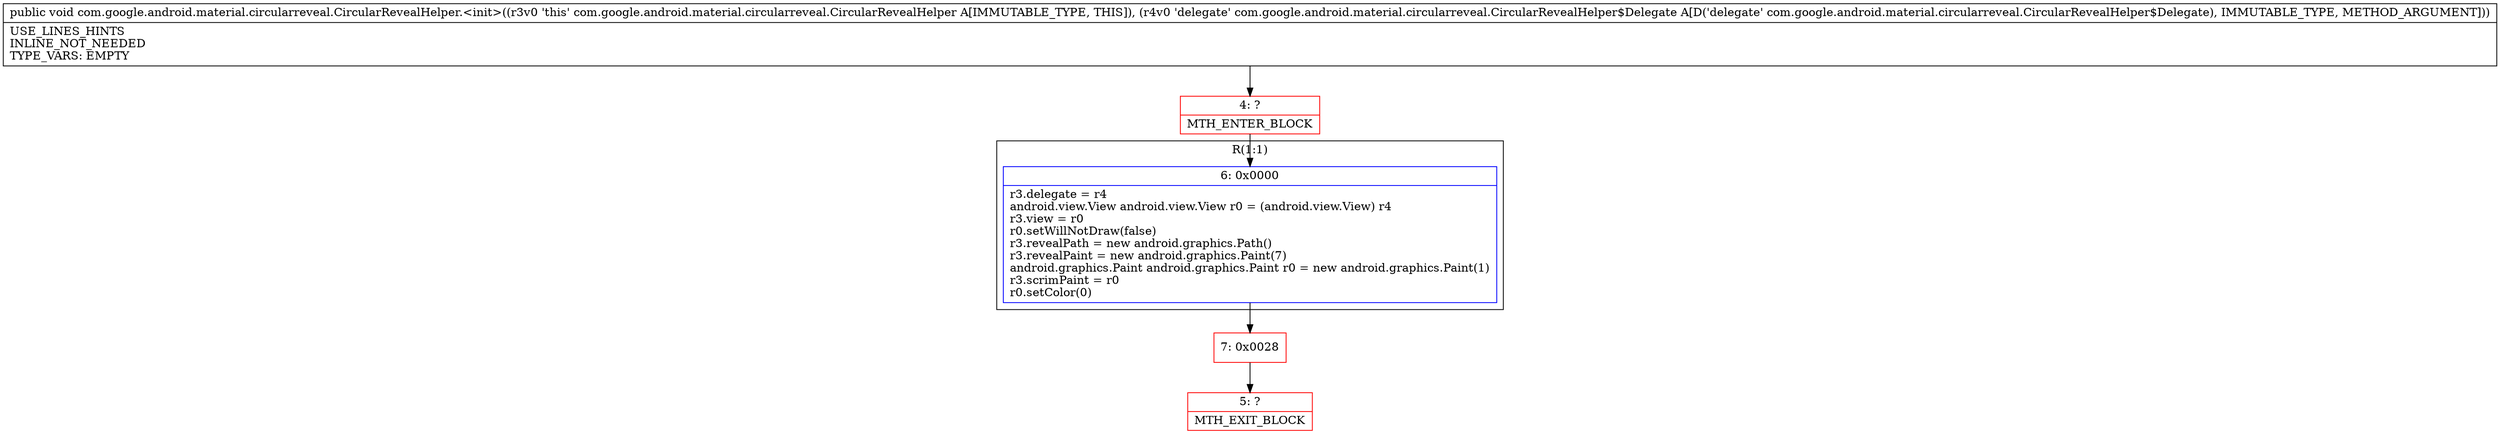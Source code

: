 digraph "CFG forcom.google.android.material.circularreveal.CircularRevealHelper.\<init\>(Lcom\/google\/android\/material\/circularreveal\/CircularRevealHelper$Delegate;)V" {
subgraph cluster_Region_1884307095 {
label = "R(1:1)";
node [shape=record,color=blue];
Node_6 [shape=record,label="{6\:\ 0x0000|r3.delegate = r4\landroid.view.View android.view.View r0 = (android.view.View) r4\lr3.view = r0\lr0.setWillNotDraw(false)\lr3.revealPath = new android.graphics.Path()\lr3.revealPaint = new android.graphics.Paint(7)\landroid.graphics.Paint android.graphics.Paint r0 = new android.graphics.Paint(1)\lr3.scrimPaint = r0\lr0.setColor(0)\l}"];
}
Node_4 [shape=record,color=red,label="{4\:\ ?|MTH_ENTER_BLOCK\l}"];
Node_7 [shape=record,color=red,label="{7\:\ 0x0028}"];
Node_5 [shape=record,color=red,label="{5\:\ ?|MTH_EXIT_BLOCK\l}"];
MethodNode[shape=record,label="{public void com.google.android.material.circularreveal.CircularRevealHelper.\<init\>((r3v0 'this' com.google.android.material.circularreveal.CircularRevealHelper A[IMMUTABLE_TYPE, THIS]), (r4v0 'delegate' com.google.android.material.circularreveal.CircularRevealHelper$Delegate A[D('delegate' com.google.android.material.circularreveal.CircularRevealHelper$Delegate), IMMUTABLE_TYPE, METHOD_ARGUMENT]))  | USE_LINES_HINTS\lINLINE_NOT_NEEDED\lTYPE_VARS: EMPTY\l}"];
MethodNode -> Node_4;Node_6 -> Node_7;
Node_4 -> Node_6;
Node_7 -> Node_5;
}

